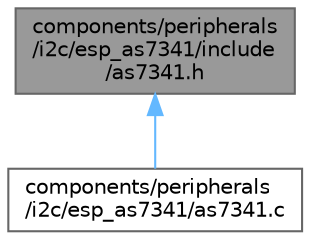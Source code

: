 digraph "components/peripherals/i2c/esp_as7341/include/as7341.h"
{
 // LATEX_PDF_SIZE
  bgcolor="transparent";
  edge [fontname=Helvetica,fontsize=10,labelfontname=Helvetica,labelfontsize=10];
  node [fontname=Helvetica,fontsize=10,shape=box,height=0.2,width=0.4];
  Node1 [id="Node000001",label="components/peripherals\l/i2c/esp_as7341/include\l/as7341.h",height=0.2,width=0.4,color="gray40", fillcolor="grey60", style="filled", fontcolor="black",tooltip=" "];
  Node1 -> Node2 [id="edge1_Node000001_Node000002",dir="back",color="steelblue1",style="solid",tooltip=" "];
  Node2 [id="Node000002",label="components/peripherals\l/i2c/esp_as7341/as7341.c",height=0.2,width=0.4,color="grey40", fillcolor="white", style="filled",URL="$as7341_8c.html",tooltip=" "];
}
